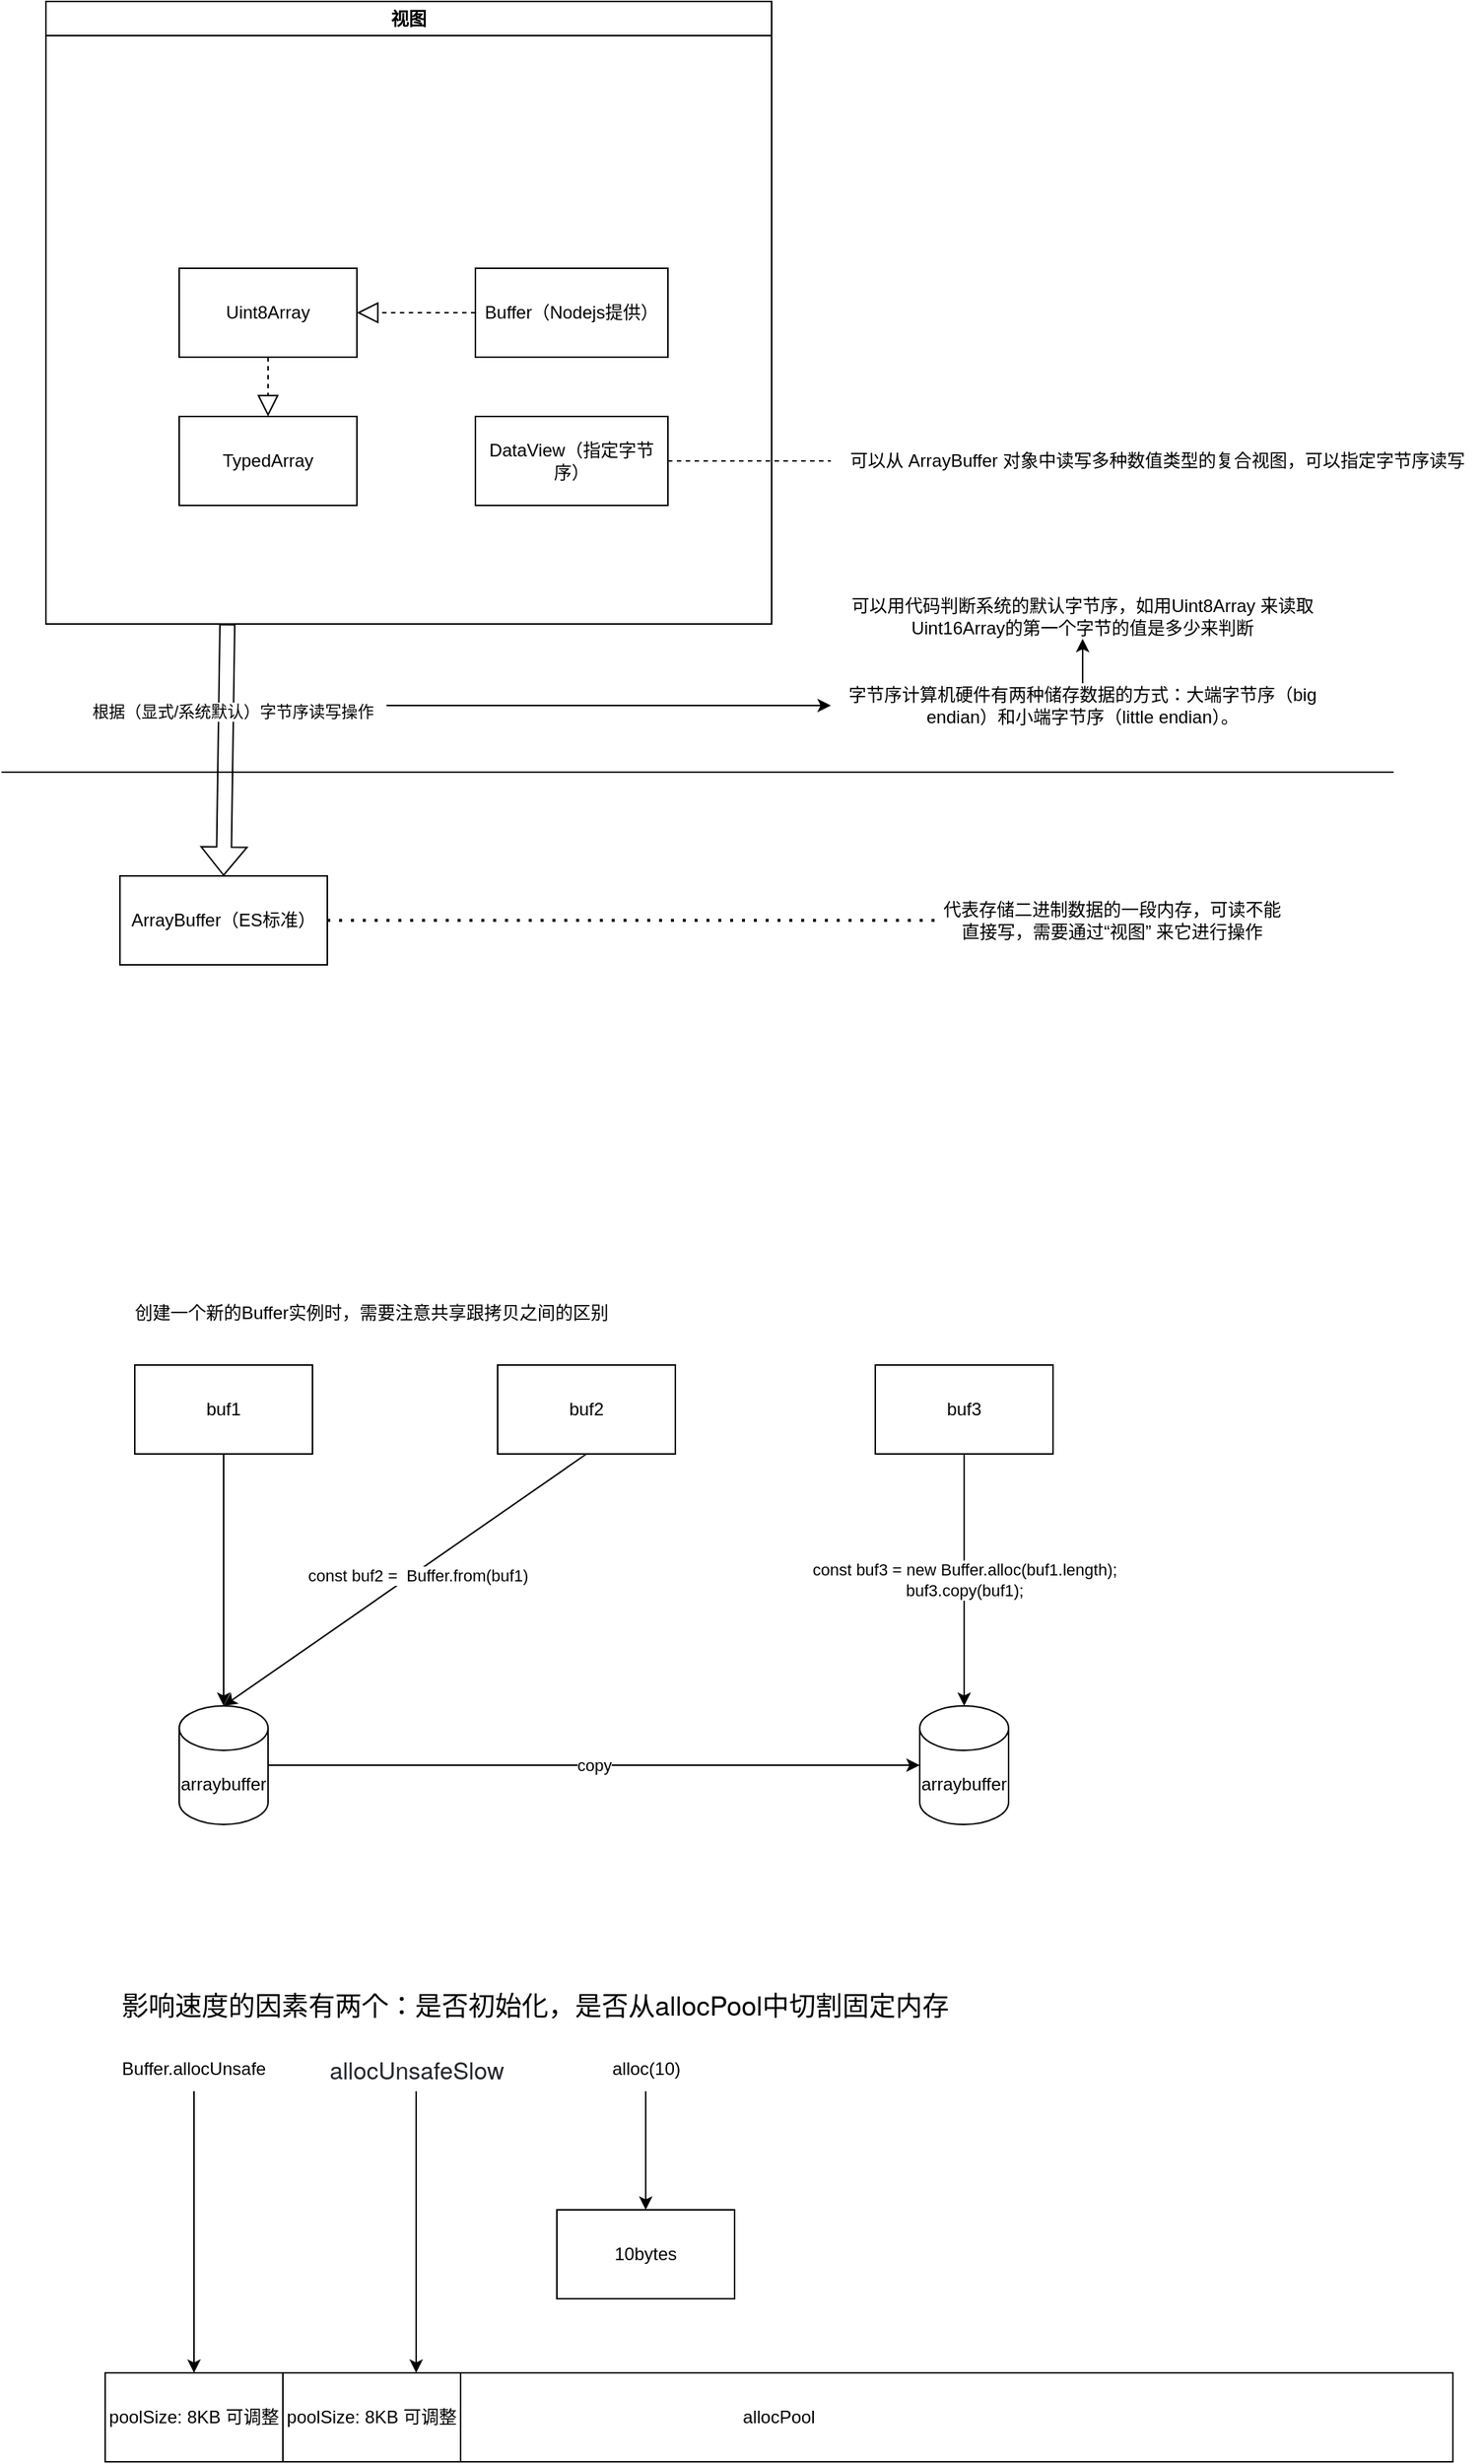 <mxfile version="21.0.2" type="github">
  <diagram name="第 1 页" id="mjhyNosL_M_Hfxu1aokt">
    <mxGraphModel dx="2280" dy="3053" grid="1" gridSize="10" guides="1" tooltips="1" connect="1" arrows="1" fold="1" page="1" pageScale="1" pageWidth="690" pageHeight="2000" math="0" shadow="0">
      <root>
        <mxCell id="0" />
        <mxCell id="1" parent="0" />
        <mxCell id="VEVb_EyQW8ueSsU06ZdD-1" value="ArrayBuffer（ES标准）" style="rounded=0;whiteSpace=wrap;html=1;" parent="1" vertex="1">
          <mxGeometry x="-600" y="-1340" width="140" height="60" as="geometry" />
        </mxCell>
        <mxCell id="VEVb_EyQW8ueSsU06ZdD-2" value="代表存储二进制数据的一段内存，可读不能直接写，需要通过“视图” 来它进行操作" style="text;html=1;strokeColor=none;fillColor=none;align=center;verticalAlign=middle;whiteSpace=wrap;rounded=0;" parent="1" vertex="1">
          <mxGeometry x="-50" y="-1325" width="240" height="30" as="geometry" />
        </mxCell>
        <mxCell id="VEVb_EyQW8ueSsU06ZdD-3" value="" style="endArrow=none;dashed=1;html=1;dashPattern=1 3;strokeWidth=2;rounded=0;entryX=0;entryY=0.5;entryDx=0;entryDy=0;exitX=1;exitY=0.5;exitDx=0;exitDy=0;" parent="1" source="VEVb_EyQW8ueSsU06ZdD-1" target="VEVb_EyQW8ueSsU06ZdD-2" edge="1">
          <mxGeometry width="50" height="50" relative="1" as="geometry">
            <mxPoint x="-440" y="-1300" as="sourcePoint" />
            <mxPoint x="-300" y="-1520" as="targetPoint" />
          </mxGeometry>
        </mxCell>
        <mxCell id="VEVb_EyQW8ueSsU06ZdD-4" value="视图" style="swimlane;whiteSpace=wrap;html=1;" parent="1" vertex="1">
          <mxGeometry x="-650" y="-1930" width="490" height="420" as="geometry" />
        </mxCell>
        <mxCell id="VEVb_EyQW8ueSsU06ZdD-11" value="TypedArray" style="rounded=0;whiteSpace=wrap;html=1;" parent="VEVb_EyQW8ueSsU06ZdD-4" vertex="1">
          <mxGeometry x="90" y="280" width="120" height="60" as="geometry" />
        </mxCell>
        <mxCell id="VEVb_EyQW8ueSsU06ZdD-12" value="Uint8Array" style="rounded=0;whiteSpace=wrap;html=1;" parent="VEVb_EyQW8ueSsU06ZdD-4" vertex="1">
          <mxGeometry x="90" y="180" width="120" height="60" as="geometry" />
        </mxCell>
        <mxCell id="VEVb_EyQW8ueSsU06ZdD-13" value="Buffer（Nodejs提供）" style="rounded=0;whiteSpace=wrap;html=1;" parent="VEVb_EyQW8ueSsU06ZdD-4" vertex="1">
          <mxGeometry x="290" y="180" width="130" height="60" as="geometry" />
        </mxCell>
        <mxCell id="VEVb_EyQW8ueSsU06ZdD-15" value="" style="endArrow=block;dashed=1;endFill=0;endSize=12;html=1;rounded=0;exitX=0.5;exitY=1;exitDx=0;exitDy=0;entryX=0.5;entryY=0;entryDx=0;entryDy=0;" parent="VEVb_EyQW8ueSsU06ZdD-4" source="VEVb_EyQW8ueSsU06ZdD-12" target="VEVb_EyQW8ueSsU06ZdD-11" edge="1">
          <mxGeometry width="160" relative="1" as="geometry">
            <mxPoint x="250" y="330" as="sourcePoint" />
            <mxPoint x="410" y="330" as="targetPoint" />
          </mxGeometry>
        </mxCell>
        <mxCell id="VEVb_EyQW8ueSsU06ZdD-16" value="" style="endArrow=block;dashed=1;endFill=0;endSize=12;html=1;rounded=0;exitX=0;exitY=0.5;exitDx=0;exitDy=0;entryX=1;entryY=0.5;entryDx=0;entryDy=0;" parent="VEVb_EyQW8ueSsU06ZdD-4" source="VEVb_EyQW8ueSsU06ZdD-13" target="VEVb_EyQW8ueSsU06ZdD-12" edge="1">
          <mxGeometry width="160" relative="1" as="geometry">
            <mxPoint x="250" y="330" as="sourcePoint" />
            <mxPoint x="410" y="330" as="targetPoint" />
          </mxGeometry>
        </mxCell>
        <mxCell id="VEVb_EyQW8ueSsU06ZdD-17" value="DataView（指定字节序）" style="whiteSpace=wrap;html=1;" parent="VEVb_EyQW8ueSsU06ZdD-4" vertex="1">
          <mxGeometry x="290" y="280" width="130" height="60" as="geometry" />
        </mxCell>
        <mxCell id="VEVb_EyQW8ueSsU06ZdD-5" value="" style="endArrow=none;html=1;rounded=0;" parent="1" edge="1">
          <mxGeometry width="50" height="50" relative="1" as="geometry">
            <mxPoint x="-680" y="-1410" as="sourcePoint" />
            <mxPoint x="260" y="-1410" as="targetPoint" />
          </mxGeometry>
        </mxCell>
        <mxCell id="VEVb_EyQW8ueSsU06ZdD-8" value="" style="shape=flexArrow;endArrow=classic;html=1;rounded=0;entryX=0.5;entryY=0;entryDx=0;entryDy=0;exitX=0.25;exitY=1;exitDx=0;exitDy=0;" parent="1" source="VEVb_EyQW8ueSsU06ZdD-4" target="VEVb_EyQW8ueSsU06ZdD-1" edge="1">
          <mxGeometry width="50" height="50" relative="1" as="geometry">
            <mxPoint x="-510" y="-1520" as="sourcePoint" />
            <mxPoint x="-260" y="-1390" as="targetPoint" />
          </mxGeometry>
        </mxCell>
        <mxCell id="VEVb_EyQW8ueSsU06ZdD-9" value="根据（显式/系统默认）字节序读写操作" style="edgeLabel;html=1;align=center;verticalAlign=middle;resizable=0;points=[];" parent="VEVb_EyQW8ueSsU06ZdD-8" vertex="1" connectable="0">
          <mxGeometry x="-0.314" y="4" relative="1" as="geometry">
            <mxPoint as="offset" />
          </mxGeometry>
        </mxCell>
        <mxCell id="VEVb_EyQW8ueSsU06ZdD-22" value="可以从 ArrayBuffer 对象中读写多种数值类型的复合视图，可以指定字节序读写" style="text;html=1;align=center;verticalAlign=middle;resizable=0;points=[];autosize=1;strokeColor=none;fillColor=none;" parent="1" vertex="1">
          <mxGeometry x="-120" y="-1635" width="440" height="30" as="geometry" />
        </mxCell>
        <mxCell id="VEVb_EyQW8ueSsU06ZdD-23" value="" style="edgeStyle=orthogonalEdgeStyle;rounded=0;orthogonalLoop=1;jettySize=auto;html=1;dashed=1;startArrow=none;startFill=0;endArrow=none;endFill=0;" parent="1" source="VEVb_EyQW8ueSsU06ZdD-17" target="VEVb_EyQW8ueSsU06ZdD-22" edge="1">
          <mxGeometry relative="1" as="geometry" />
        </mxCell>
        <mxCell id="VEVb_EyQW8ueSsU06ZdD-24" value="buf1" style="whiteSpace=wrap;html=1;" parent="1" vertex="1">
          <mxGeometry x="-590" y="-1010" width="120" height="60" as="geometry" />
        </mxCell>
        <mxCell id="VEVb_EyQW8ueSsU06ZdD-26" value="buf2" style="whiteSpace=wrap;html=1;" parent="1" vertex="1">
          <mxGeometry x="-345" y="-1010" width="120" height="60" as="geometry" />
        </mxCell>
        <mxCell id="VEVb_EyQW8ueSsU06ZdD-27" value="buf3" style="whiteSpace=wrap;html=1;" parent="1" vertex="1">
          <mxGeometry x="-90" y="-1010" width="120" height="60" as="geometry" />
        </mxCell>
        <mxCell id="VEVb_EyQW8ueSsU06ZdD-28" value="arraybuffer" style="shape=cylinder3;whiteSpace=wrap;html=1;boundedLbl=1;backgroundOutline=1;size=15;" parent="1" vertex="1">
          <mxGeometry x="-560" y="-780" width="60" height="80" as="geometry" />
        </mxCell>
        <mxCell id="VEVb_EyQW8ueSsU06ZdD-29" value="" style="endArrow=classic;html=1;rounded=0;exitX=0.5;exitY=1;exitDx=0;exitDy=0;entryX=0.5;entryY=0;entryDx=0;entryDy=0;entryPerimeter=0;" parent="1" source="VEVb_EyQW8ueSsU06ZdD-24" target="VEVb_EyQW8ueSsU06ZdD-28" edge="1">
          <mxGeometry width="50" height="50" relative="1" as="geometry">
            <mxPoint x="-260" y="-790" as="sourcePoint" />
            <mxPoint x="-210" y="-840" as="targetPoint" />
          </mxGeometry>
        </mxCell>
        <mxCell id="VEVb_EyQW8ueSsU06ZdD-31" value="" style="endArrow=classic;html=1;rounded=0;exitX=0.5;exitY=1;exitDx=0;exitDy=0;" parent="1" source="VEVb_EyQW8ueSsU06ZdD-26" edge="1">
          <mxGeometry width="50" height="50" relative="1" as="geometry">
            <mxPoint x="-260" y="-790" as="sourcePoint" />
            <mxPoint x="-530" y="-780" as="targetPoint" />
          </mxGeometry>
        </mxCell>
        <mxCell id="VEVb_EyQW8ueSsU06ZdD-32" value="const buf2 =&amp;nbsp; Buffer.from(buf1)" style="edgeLabel;html=1;align=center;verticalAlign=middle;resizable=0;points=[];" parent="VEVb_EyQW8ueSsU06ZdD-31" vertex="1" connectable="0">
          <mxGeometry x="-0.062" y="2" relative="1" as="geometry">
            <mxPoint as="offset" />
          </mxGeometry>
        </mxCell>
        <mxCell id="VEVb_EyQW8ueSsU06ZdD-33" value="arraybuffer" style="shape=cylinder3;whiteSpace=wrap;html=1;boundedLbl=1;backgroundOutline=1;size=15;" parent="1" vertex="1">
          <mxGeometry x="-60" y="-780" width="60" height="80" as="geometry" />
        </mxCell>
        <mxCell id="VEVb_EyQW8ueSsU06ZdD-34" value="copy" style="endArrow=classic;html=1;rounded=0;exitX=1;exitY=0.5;exitDx=0;exitDy=0;exitPerimeter=0;entryX=0;entryY=0.5;entryDx=0;entryDy=0;entryPerimeter=0;" parent="1" source="VEVb_EyQW8ueSsU06ZdD-28" target="VEVb_EyQW8ueSsU06ZdD-33" edge="1">
          <mxGeometry width="50" height="50" relative="1" as="geometry">
            <mxPoint x="-260" y="-790" as="sourcePoint" />
            <mxPoint x="-210" y="-840" as="targetPoint" />
          </mxGeometry>
        </mxCell>
        <mxCell id="VEVb_EyQW8ueSsU06ZdD-36" value="const buf3 = new Buffer.alloc(buf1.length); &lt;br&gt;buf3.copy(buf1);" style="endArrow=classic;html=1;rounded=0;entryX=0.5;entryY=0;entryDx=0;entryDy=0;entryPerimeter=0;exitX=0.5;exitY=1;exitDx=0;exitDy=0;" parent="1" source="VEVb_EyQW8ueSsU06ZdD-27" target="VEVb_EyQW8ueSsU06ZdD-33" edge="1">
          <mxGeometry width="50" height="50" relative="1" as="geometry">
            <mxPoint x="-260" y="-790" as="sourcePoint" />
            <mxPoint x="-210" y="-840" as="targetPoint" />
          </mxGeometry>
        </mxCell>
        <mxCell id="VEVb_EyQW8ueSsU06ZdD-37" value="创建一个新的Buffer实例时，需要注意共享跟拷贝之间的区别" style="text;html=1;strokeColor=none;fillColor=none;align=center;verticalAlign=middle;whiteSpace=wrap;rounded=0;" parent="1" vertex="1">
          <mxGeometry x="-630" y="-1060" width="400" height="30" as="geometry" />
        </mxCell>
        <mxCell id="Os1HGULcK5lBYgt0bCTE-7" value="" style="edgeStyle=orthogonalEdgeStyle;rounded=0;orthogonalLoop=1;jettySize=auto;html=1;" edge="1" parent="1" source="Os1HGULcK5lBYgt0bCTE-1" target="Os1HGULcK5lBYgt0bCTE-6">
          <mxGeometry relative="1" as="geometry" />
        </mxCell>
        <mxCell id="Os1HGULcK5lBYgt0bCTE-1" value="字节序计算机硬件有两种储存数据的方式：大端字节序（big endian）和小端字节序（little endian）。" style="text;html=1;strokeColor=none;fillColor=none;align=center;verticalAlign=middle;whiteSpace=wrap;rounded=0;" vertex="1" parent="1">
          <mxGeometry x="-120" y="-1470" width="340" height="30" as="geometry" />
        </mxCell>
        <mxCell id="Os1HGULcK5lBYgt0bCTE-2" value="" style="endArrow=classic;html=1;rounded=0;entryX=0;entryY=0.5;entryDx=0;entryDy=0;" edge="1" parent="1" target="Os1HGULcK5lBYgt0bCTE-1">
          <mxGeometry width="50" height="50" relative="1" as="geometry">
            <mxPoint x="-420" y="-1455" as="sourcePoint" />
            <mxPoint x="-210" y="-1630" as="targetPoint" />
          </mxGeometry>
        </mxCell>
        <mxCell id="Os1HGULcK5lBYgt0bCTE-6" value="可以用代码判断系统的默认字节序，如用Uint8Array 来读取 Uint16Array的第一个字节的值是多少来判断" style="text;html=1;strokeColor=none;fillColor=none;align=center;verticalAlign=middle;whiteSpace=wrap;rounded=0;" vertex="1" parent="1">
          <mxGeometry x="-120" y="-1530" width="340" height="30" as="geometry" />
        </mxCell>
        <mxCell id="Os1HGULcK5lBYgt0bCTE-8" value="allocPool" style="rounded=0;whiteSpace=wrap;html=1;" vertex="1" parent="1">
          <mxGeometry x="-610" y="-330" width="910" height="60" as="geometry" />
        </mxCell>
        <mxCell id="Os1HGULcK5lBYgt0bCTE-10" value="poolSize: 8KB 可调整" style="rounded=0;whiteSpace=wrap;html=1;" vertex="1" parent="1">
          <mxGeometry x="-610" y="-330" width="120" height="60" as="geometry" />
        </mxCell>
        <mxCell id="Os1HGULcK5lBYgt0bCTE-11" value="poolSize: 8KB 可调整" style="rounded=0;whiteSpace=wrap;html=1;" vertex="1" parent="1">
          <mxGeometry x="-490" y="-330" width="120" height="60" as="geometry" />
        </mxCell>
        <mxCell id="Os1HGULcK5lBYgt0bCTE-14" value="" style="edgeStyle=orthogonalEdgeStyle;rounded=0;orthogonalLoop=1;jettySize=auto;html=1;" edge="1" parent="1" source="Os1HGULcK5lBYgt0bCTE-12" target="Os1HGULcK5lBYgt0bCTE-10">
          <mxGeometry relative="1" as="geometry">
            <mxPoint x="-550" y="-455" as="targetPoint" />
          </mxGeometry>
        </mxCell>
        <mxCell id="Os1HGULcK5lBYgt0bCTE-12" value="Buffer.allocUnsafe" style="text;html=1;strokeColor=none;fillColor=none;align=center;verticalAlign=middle;whiteSpace=wrap;rounded=0;" vertex="1" parent="1">
          <mxGeometry x="-610" y="-550" width="120" height="30" as="geometry" />
        </mxCell>
        <mxCell id="Os1HGULcK5lBYgt0bCTE-15" value="&lt;p style=&quot;margin: 0px; font-variant-numeric: normal; font-variant-east-asian: normal; font-variant-alternates: normal; font-kerning: auto; font-optical-sizing: auto; font-feature-settings: normal; font-variation-settings: normal; font-stretch: normal; font-size: 18px; line-height: normal; font-family: &amp;quot;Helvetica Neue&amp;quot;; text-align: start;&quot; class=&quot;p1&quot;&gt;影响速度的因素有两个：是否初始化，是否从allocPool中切割固定内存&lt;/p&gt;" style="text;html=1;align=center;verticalAlign=middle;resizable=0;points=[];autosize=1;strokeColor=none;fillColor=none;" vertex="1" parent="1">
          <mxGeometry x="-610" y="-600" width="580" height="40" as="geometry" />
        </mxCell>
        <mxCell id="Os1HGULcK5lBYgt0bCTE-18" value="" style="edgeStyle=orthogonalEdgeStyle;rounded=0;orthogonalLoop=1;jettySize=auto;html=1;entryX=0.75;entryY=0;entryDx=0;entryDy=0;" edge="1" parent="1" source="Os1HGULcK5lBYgt0bCTE-16" target="Os1HGULcK5lBYgt0bCTE-11">
          <mxGeometry relative="1" as="geometry">
            <mxPoint x="-405" y="-440" as="targetPoint" />
          </mxGeometry>
        </mxCell>
        <mxCell id="Os1HGULcK5lBYgt0bCTE-16" value="&lt;p style=&quot;margin: 0px; font-variant-numeric: normal; font-variant-east-asian: normal; font-variant-alternates: normal; font-kerning: auto; font-optical-sizing: auto; font-feature-settings: normal; font-variation-settings: normal; font-stretch: normal; font-size: 16px; line-height: normal; font-family: &amp;quot;Helvetica Neue&amp;quot;; color: rgb(34, 36, 42); text-align: start;&quot; class=&quot;p1&quot;&gt;allocUnsafeSlow&lt;/p&gt;" style="text;html=1;align=center;verticalAlign=middle;resizable=0;points=[];autosize=1;strokeColor=none;fillColor=none;" vertex="1" parent="1">
          <mxGeometry x="-470" y="-550" width="140" height="30" as="geometry" />
        </mxCell>
        <mxCell id="Os1HGULcK5lBYgt0bCTE-22" value="" style="edgeStyle=orthogonalEdgeStyle;rounded=0;orthogonalLoop=1;jettySize=auto;html=1;" edge="1" parent="1" source="Os1HGULcK5lBYgt0bCTE-19" target="Os1HGULcK5lBYgt0bCTE-21">
          <mxGeometry relative="1" as="geometry" />
        </mxCell>
        <mxCell id="Os1HGULcK5lBYgt0bCTE-19" value="alloc(10)" style="text;html=1;align=center;verticalAlign=middle;resizable=0;points=[];autosize=1;strokeColor=none;fillColor=none;" vertex="1" parent="1">
          <mxGeometry x="-280" y="-550" width="70" height="30" as="geometry" />
        </mxCell>
        <mxCell id="Os1HGULcK5lBYgt0bCTE-21" value="10bytes" style="rounded=0;whiteSpace=wrap;html=1;" vertex="1" parent="1">
          <mxGeometry x="-305" y="-440" width="120" height="60" as="geometry" />
        </mxCell>
      </root>
    </mxGraphModel>
  </diagram>
</mxfile>
